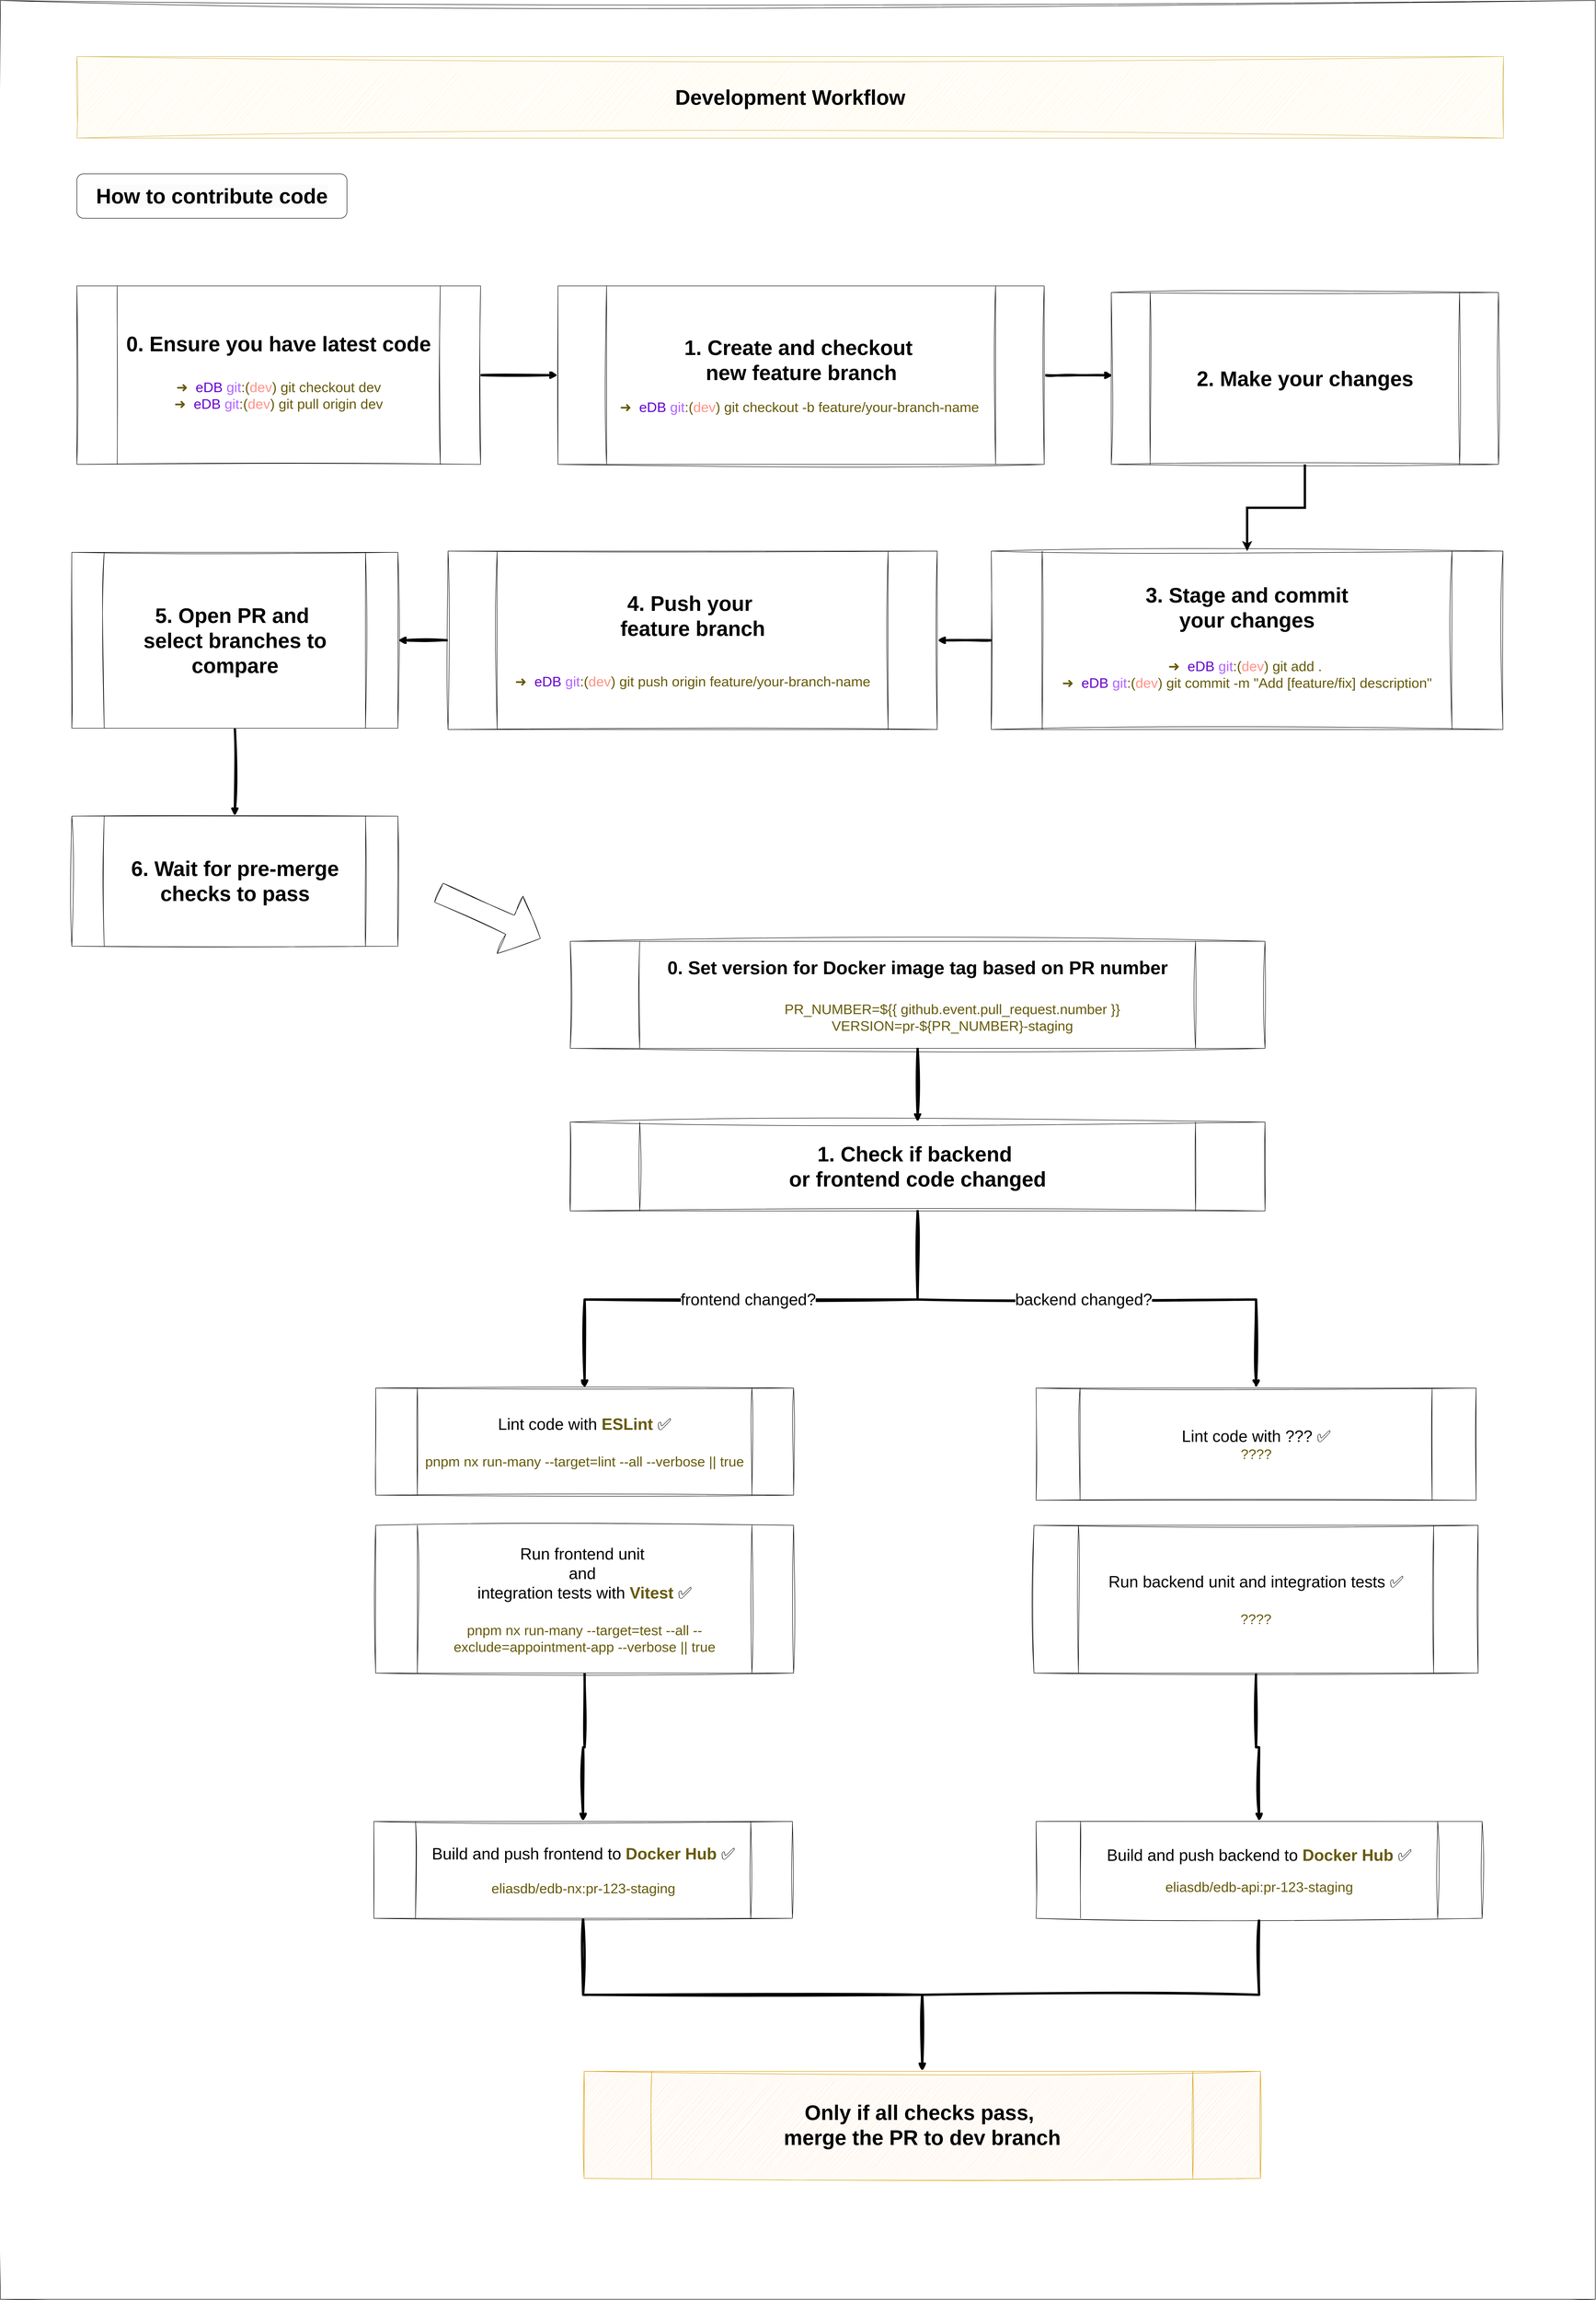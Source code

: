 <mxfile version="25.0.3">
  <diagram name="Page-1" id="6_QjY_REdsZe-zkdRxCY">
    <mxGraphModel dx="6210" dy="3925" grid="1" gridSize="10" guides="1" tooltips="1" connect="1" arrows="1" fold="1" page="1" pageScale="1" pageWidth="4000" pageHeight="20000" math="0" shadow="0">
      <root>
        <mxCell id="0" />
        <mxCell id="1" parent="0" />
        <mxCell id="OIM9myzrcSlwBP61n2ra-2" value="" style="rounded=0;whiteSpace=wrap;html=1;movable=1;resizable=1;rotatable=1;deletable=1;editable=1;locked=0;connectable=1;sketch=1;curveFitting=1;jiggle=2;" parent="1" vertex="1">
          <mxGeometry x="290" y="210" width="3443" height="4960" as="geometry" />
        </mxCell>
        <mxCell id="OIM9myzrcSlwBP61n2ra-3" style="edgeStyle=orthogonalEdgeStyle;rounded=0;orthogonalLoop=1;jettySize=auto;html=1;exitX=0.5;exitY=1;exitDx=0;exitDy=0;entryX=0.5;entryY=0;entryDx=0;entryDy=0;strokeWidth=5;sketch=1;curveFitting=1;jiggle=2;" parent="1" source="OIM9myzrcSlwBP61n2ra-5" target="OIM9myzrcSlwBP61n2ra-6" edge="1">
          <mxGeometry relative="1" as="geometry" />
        </mxCell>
        <mxCell id="OIM9myzrcSlwBP61n2ra-4" style="edgeStyle=orthogonalEdgeStyle;rounded=0;orthogonalLoop=1;jettySize=auto;html=1;exitX=0.5;exitY=1;exitDx=0;exitDy=0;entryX=0.5;entryY=0;entryDx=0;entryDy=0;strokeWidth=5;sketch=1;curveFitting=1;jiggle=2;" parent="1" source="OIM9myzrcSlwBP61n2ra-5" target="OIM9myzrcSlwBP61n2ra-30" edge="1">
          <mxGeometry relative="1" as="geometry" />
        </mxCell>
        <mxCell id="OIM9myzrcSlwBP61n2ra-5" value="&lt;font style=&quot;font-size: 45px;&quot;&gt;&lt;b&gt;1. Check if backend&amp;nbsp;&lt;/b&gt;&lt;/font&gt;&lt;div&gt;&lt;font style=&quot;font-size: 45px;&quot;&gt;&lt;b&gt;or frontend&amp;nbsp;&lt;/b&gt;&lt;/font&gt;&lt;b style=&quot;background-color: initial; font-size: 45px;&quot;&gt;code&lt;/b&gt;&lt;b style=&quot;font-size: 45px; background-color: initial;&quot;&gt;&amp;nbsp;changed&lt;/b&gt;&lt;/div&gt;" style="shape=process;whiteSpace=wrap;html=1;backgroundOutline=1;sketch=1;curveFitting=1;jiggle=2;" parent="1" vertex="1">
          <mxGeometry x="1520" y="2630" width="1500" height="191.75" as="geometry" />
        </mxCell>
        <mxCell id="OIM9myzrcSlwBP61n2ra-6" value="&lt;font style=&quot;font-size: 35px;&quot;&gt;Lint code with &lt;font color=&quot;#665a0a&quot;&gt;&lt;b&gt;ESLint&lt;/b&gt;&lt;/font&gt;&amp;nbsp;&lt;/font&gt;&lt;font style=&quot;font-size: 35px;&quot;&gt;✅&lt;/font&gt;&lt;div&gt;&lt;span style=&quot;font-size: 35px;&quot;&gt;&lt;br&gt;&lt;/span&gt;&lt;div&gt;&lt;font color=&quot;#665a0a&quot; style=&quot;font-size: 30px;&quot;&gt;pnpm nx run-many --target=lint --all --verbose || true&lt;/font&gt;&lt;/div&gt;&lt;/div&gt;" style="shape=process;whiteSpace=wrap;html=1;backgroundOutline=1;sketch=1;curveFitting=1;jiggle=2;" parent="1" vertex="1">
          <mxGeometry x="1100" y="3204" width="902.22" height="231" as="geometry" />
        </mxCell>
        <mxCell id="OIM9myzrcSlwBP61n2ra-7" style="edgeStyle=orthogonalEdgeStyle;rounded=0;orthogonalLoop=1;jettySize=auto;html=1;exitX=0.5;exitY=1;exitDx=0;exitDy=0;entryX=0.5;entryY=0;entryDx=0;entryDy=0;strokeWidth=5;sketch=1;curveFitting=1;jiggle=2;" parent="1" source="OIM9myzrcSlwBP61n2ra-8" target="OIM9myzrcSlwBP61n2ra-11" edge="1">
          <mxGeometry relative="1" as="geometry" />
        </mxCell>
        <mxCell id="OIM9myzrcSlwBP61n2ra-8" value="&lt;font style=&quot;font-size: 35px;&quot;&gt;Run frontend unit&amp;nbsp;&lt;/font&gt;&lt;div&gt;&lt;font style=&quot;font-size: 35px;&quot;&gt;and&amp;nbsp;&lt;/font&gt;&lt;/div&gt;&lt;div&gt;&lt;font style=&quot;font-size: 35px;&quot;&gt;integration tests with &lt;b&gt;&lt;font color=&quot;#665a0a&quot;&gt;Vitest&lt;/font&gt;&lt;/b&gt;&amp;nbsp;&lt;/font&gt;&lt;font style=&quot;font-size: 35px;&quot;&gt;✅&lt;/font&gt;&lt;div&gt;&lt;span style=&quot;font-size: 35px;&quot;&gt;&lt;br&gt;&lt;/span&gt;&lt;div&gt;&lt;font color=&quot;#665a0a&quot; style=&quot;font-size: 30px;&quot;&gt;pnpm nx run-many --target=test --all --exclude=appointment-app --verbose || true&lt;/font&gt;&lt;/div&gt;&lt;/div&gt;&lt;/div&gt;" style="shape=process;whiteSpace=wrap;html=1;backgroundOutline=1;sketch=1;curveFitting=1;jiggle=2;" parent="1" vertex="1">
          <mxGeometry x="1100" y="3500" width="902.22" height="319" as="geometry" />
        </mxCell>
        <mxCell id="OIM9myzrcSlwBP61n2ra-9" value="&lt;span style=&quot;font-size: 45px;&quot;&gt;&lt;b&gt;Development Workflow&lt;/b&gt;&lt;/span&gt;" style="rounded=0;whiteSpace=wrap;html=1;sketch=1;curveFitting=1;jiggle=2;fillColor=#fff2cc;strokeColor=#d6b656;" parent="1" vertex="1">
          <mxGeometry x="455" y="331" width="3080" height="176" as="geometry" />
        </mxCell>
        <mxCell id="OIM9myzrcSlwBP61n2ra-10" style="edgeStyle=orthogonalEdgeStyle;rounded=0;orthogonalLoop=1;jettySize=auto;html=1;exitX=0.5;exitY=1;exitDx=0;exitDy=0;entryX=0.5;entryY=0;entryDx=0;entryDy=0;strokeWidth=5;sketch=1;curveFitting=1;jiggle=2;" parent="1" source="OIM9myzrcSlwBP61n2ra-11" target="OIM9myzrcSlwBP61n2ra-23" edge="1">
          <mxGeometry relative="1" as="geometry">
            <mxPoint x="2289.74" y="4579" as="targetPoint" />
            <Array as="points">
              <mxPoint x="1552.74" y="4513" />
              <mxPoint x="2278.74" y="4513" />
            </Array>
          </mxGeometry>
        </mxCell>
        <mxCell id="OIM9myzrcSlwBP61n2ra-11" value="&lt;font style=&quot;font-size: 35px;&quot;&gt;&lt;font style=&quot;&quot;&gt;Build and push frontend to &lt;font color=&quot;#665a0a&quot;&gt;&lt;b&gt;Docker Hub&lt;/b&gt;&lt;/font&gt;&amp;nbsp;&lt;/font&gt;✅&lt;/font&gt;&lt;div&gt;&lt;font color=&quot;#665a0a&quot; style=&quot;font-size: 30px;&quot;&gt;&lt;br&gt;&lt;/font&gt;&lt;/div&gt;&lt;div&gt;&lt;font color=&quot;#665a0a&quot;&gt;&lt;span style=&quot;font-size: 30px;&quot;&gt;eliasdb/edb-nx:&lt;/span&gt;&lt;/font&gt;&lt;span style=&quot;background-color: initial; font-size: 30px;&quot;&gt;&lt;font color=&quot;#665a0a&quot;&gt;pr-123-staging&lt;/font&gt;&lt;/span&gt;&lt;/div&gt;" style="shape=process;whiteSpace=wrap;html=1;backgroundOutline=1;sketch=1;curveFitting=1;jiggle=2;" parent="1" vertex="1">
          <mxGeometry x="1096" y="4139" width="903.72" height="209" as="geometry" />
        </mxCell>
        <mxCell id="OIM9myzrcSlwBP61n2ra-12" style="edgeStyle=orthogonalEdgeStyle;rounded=0;orthogonalLoop=1;jettySize=auto;html=1;exitX=1;exitY=0.5;exitDx=0;exitDy=0;strokeWidth=5;sketch=1;curveFitting=1;jiggle=2;entryX=0.004;entryY=0.482;entryDx=0;entryDy=0;entryPerimeter=0;" parent="1" source="OIM9myzrcSlwBP61n2ra-13" target="OIM9myzrcSlwBP61n2ra-15" edge="1">
          <mxGeometry relative="1" as="geometry">
            <mxPoint x="2686" y="1018" as="targetPoint" />
          </mxGeometry>
        </mxCell>
        <mxCell id="OIM9myzrcSlwBP61n2ra-13" value="&lt;b style=&quot;line-height: 240%;&quot;&gt;&lt;font style=&quot;line-height: 120%; font-size: 45px;&quot;&gt;1. Create and checkout&amp;nbsp;&lt;/font&gt;&lt;/b&gt;&lt;div&gt;&lt;b style=&quot;line-height: 240%;&quot;&gt;&lt;font style=&quot;line-height: 120%; font-size: 45px;&quot;&gt;new feature branch&lt;/font&gt;&lt;/b&gt;&lt;div style=&quot;line-height: 240%;&quot;&gt;&lt;div&gt;&lt;font&gt;&lt;br&gt;&lt;div style=&quot;line-height: 120%;&quot;&gt;&lt;span style=&quot;background-color: initial; font-size: 30px; line-height: 120%;&quot;&gt;&lt;font color=&quot;#665a0a&quot;&gt;➜&amp;nbsp;&amp;nbsp;&lt;/font&gt;&lt;font color=&quot;#6600cc&quot;&gt;eDB&lt;/font&gt;&lt;font color=&quot;#665a0a&quot;&gt;&amp;nbsp;&lt;/font&gt;&lt;font color=&quot;#b266ff&quot;&gt;git&lt;/font&gt;&lt;font color=&quot;#665a0a&quot;&gt;:(&lt;/font&gt;&lt;font color=&quot;#ff9387&quot;&gt;dev&lt;/font&gt;&lt;font color=&quot;#665a0a&quot;&gt;)&amp;nbsp;&lt;/font&gt;&lt;/span&gt;&lt;span style=&quot;background-color: initial; font-size: 30px; line-height: 120%;&quot;&gt;&lt;font color=&quot;#665a0a&quot;&gt;git checkout -b feature/your-branch-name&amp;nbsp;&lt;/font&gt;&lt;/span&gt;&lt;/div&gt;&lt;/font&gt;&lt;/div&gt;&lt;/div&gt;&lt;/div&gt;" style="shape=process;whiteSpace=wrap;html=1;backgroundOutline=1;sketch=1;curveFitting=1;jiggle=2;" parent="1" vertex="1">
          <mxGeometry x="1493.53" y="826" width="1049.75" height="385" as="geometry" />
        </mxCell>
        <mxCell id="OIM9myzrcSlwBP61n2ra-14" style="edgeStyle=orthogonalEdgeStyle;rounded=0;orthogonalLoop=1;jettySize=auto;html=1;exitX=0.5;exitY=1;exitDx=0;exitDy=0;strokeWidth=5;" parent="1" source="OIM9myzrcSlwBP61n2ra-15" target="OIM9myzrcSlwBP61n2ra-17" edge="1">
          <mxGeometry relative="1" as="geometry" />
        </mxCell>
        <mxCell id="OIM9myzrcSlwBP61n2ra-15" value="&lt;font style=&quot;font-size: 45px;&quot;&gt;&lt;div style=&quot;&quot;&gt;&lt;b&gt;2. Make your changes&lt;/b&gt;&lt;/div&gt;&lt;/font&gt;" style="shape=process;whiteSpace=wrap;html=1;backgroundOutline=1;sketch=1;curveFitting=1;jiggle=2;" parent="1" vertex="1">
          <mxGeometry x="2688" y="840" width="836" height="371" as="geometry" />
        </mxCell>
        <mxCell id="OIM9myzrcSlwBP61n2ra-16" style="edgeStyle=orthogonalEdgeStyle;rounded=0;orthogonalLoop=1;jettySize=auto;html=1;exitX=0;exitY=0.5;exitDx=0;exitDy=0;entryX=1;entryY=0.5;entryDx=0;entryDy=0;strokeWidth=5;sketch=1;curveFitting=1;jiggle=2;" parent="1" source="OIM9myzrcSlwBP61n2ra-17" target="OIM9myzrcSlwBP61n2ra-19" edge="1">
          <mxGeometry relative="1" as="geometry" />
        </mxCell>
        <mxCell id="OIM9myzrcSlwBP61n2ra-17" value="&lt;font style=&quot;&quot;&gt;&lt;div style=&quot;&quot;&gt;&lt;span style=&quot;font-size: 45px;&quot;&gt;&lt;b&gt;3. Stage and commit&lt;/b&gt;&lt;/span&gt;&lt;/div&gt;&lt;div style=&quot;&quot;&gt;&lt;span style=&quot;font-size: 45px;&quot;&gt;&lt;b&gt;your changes&lt;/b&gt;&lt;/span&gt;&lt;/div&gt;&lt;div style=&quot;&quot;&gt;&lt;span style=&quot;font-size: 45px;&quot;&gt;&lt;b&gt;&lt;br&gt;&lt;/b&gt;&lt;/span&gt;&lt;/div&gt;&lt;div style=&quot;&quot;&gt;&lt;span style=&quot;background-color: initial; font-size: 30px;&quot;&gt;&lt;font color=&quot;#665a0a&quot;&gt;➜&amp;nbsp;&amp;nbsp;&lt;/font&gt;&lt;font color=&quot;#6600cc&quot;&gt;eDB&lt;/font&gt;&lt;font color=&quot;#665a0a&quot;&gt;&amp;nbsp;&lt;/font&gt;&lt;font color=&quot;#b266ff&quot;&gt;git&lt;/font&gt;&lt;font color=&quot;#665a0a&quot;&gt;:(&lt;/font&gt;&lt;font color=&quot;#ff9387&quot;&gt;dev&lt;/font&gt;&lt;font color=&quot;#665a0a&quot;&gt;)&amp;nbsp;&lt;/font&gt;&lt;/span&gt;&lt;span style=&quot;background-color: initial;&quot;&gt;&lt;font style=&quot;&quot; color=&quot;#665a0a&quot;&gt;&lt;span style=&quot;font-size: 30px;&quot;&gt;git add .&amp;nbsp;&lt;/span&gt;&lt;/font&gt;&lt;/span&gt;&lt;b style=&quot;&quot;&gt;&lt;font style=&quot;font-size: 30px;&quot;&gt;&lt;/font&gt;&lt;/b&gt;&lt;/div&gt;&lt;div style=&quot;&quot;&gt;&lt;div style=&quot;&quot;&gt;&lt;span style=&quot;background-color: initial; font-size: 30px;&quot;&gt;&lt;font color=&quot;#665a0a&quot;&gt;➜&amp;nbsp;&amp;nbsp;&lt;/font&gt;&lt;font color=&quot;#6600cc&quot;&gt;eDB&lt;/font&gt;&lt;font color=&quot;#665a0a&quot;&gt;&amp;nbsp;&lt;/font&gt;&lt;font color=&quot;#b266ff&quot;&gt;git&lt;/font&gt;&lt;font color=&quot;#665a0a&quot;&gt;:(&lt;/font&gt;&lt;font color=&quot;#ff9387&quot;&gt;dev&lt;/font&gt;&lt;font color=&quot;#665a0a&quot;&gt;)&amp;nbsp;&lt;/font&gt;&lt;/span&gt;&lt;span style=&quot;background-color: initial; font-size: 30px;&quot;&gt;&lt;font color=&quot;#665a0a&quot;&gt;git commit -m &quot;Add [feature/fix] description&quot;&lt;/font&gt;&lt;/span&gt;&lt;/div&gt;&lt;/div&gt;&lt;div style=&quot;&quot;&gt;&lt;b style=&quot;&quot;&gt;&lt;div style=&quot;&quot;&gt;&lt;br&gt;&lt;/div&gt;&lt;/b&gt;&lt;/div&gt;&lt;/font&gt;" style="shape=process;whiteSpace=wrap;html=1;backgroundOutline=1;sketch=1;curveFitting=1;jiggle=2;" parent="1" vertex="1">
          <mxGeometry x="2428.97" y="1398" width="1104.67" height="385" as="geometry" />
        </mxCell>
        <mxCell id="OIM9myzrcSlwBP61n2ra-18" style="edgeStyle=orthogonalEdgeStyle;rounded=0;orthogonalLoop=1;jettySize=auto;html=1;exitX=0;exitY=0.5;exitDx=0;exitDy=0;entryX=1;entryY=0.5;entryDx=0;entryDy=0;strokeWidth=5;sketch=1;curveFitting=1;jiggle=2;" parent="1" source="OIM9myzrcSlwBP61n2ra-19" target="OIM9myzrcSlwBP61n2ra-21" edge="1">
          <mxGeometry relative="1" as="geometry" />
        </mxCell>
        <mxCell id="OIM9myzrcSlwBP61n2ra-19" value="&lt;font style=&quot;&quot;&gt;&lt;div style=&quot;&quot;&gt;&lt;span style=&quot;font-size: 45px;&quot;&gt;&lt;b&gt;4. Push your&amp;nbsp;&lt;/b&gt;&lt;/span&gt;&lt;/div&gt;&lt;div style=&quot;&quot;&gt;&lt;span style=&quot;font-size: 45px;&quot;&gt;&lt;b&gt;feature branch&lt;/b&gt;&lt;/span&gt;&lt;/div&gt;&lt;div style=&quot;&quot;&gt;&lt;span style=&quot;font-size: 45px;&quot;&gt;&lt;b&gt;&lt;br&gt;&lt;/b&gt;&lt;/span&gt;&lt;/div&gt;&lt;div style=&quot;&quot;&gt;&lt;br&gt;&lt;/div&gt;&lt;div style=&quot;&quot;&gt;&lt;div style=&quot;&quot;&gt;&lt;span style=&quot;font-weight: 400; background-color: initial; font-size: 30px;&quot;&gt;&lt;font color=&quot;#665a0a&quot;&gt;➜&amp;nbsp;&amp;nbsp;&lt;/font&gt;&lt;font color=&quot;#6600cc&quot;&gt;eDB&lt;/font&gt;&lt;font color=&quot;#665a0a&quot;&gt;&amp;nbsp;&lt;/font&gt;&lt;font color=&quot;#b266ff&quot;&gt;git&lt;/font&gt;&lt;font color=&quot;#665a0a&quot;&gt;:(&lt;/font&gt;&lt;font color=&quot;#ff9387&quot;&gt;dev&lt;/font&gt;&lt;font color=&quot;#665a0a&quot;&gt;)&amp;nbsp;&lt;/font&gt;&lt;/span&gt;&lt;span style=&quot;background-color: initial;&quot;&gt;&lt;font color=&quot;#665a0a&quot; style=&quot;font-size: 30px;&quot;&gt;git push origin feature/your-branch-name&lt;/font&gt;&lt;/span&gt;&lt;/div&gt;&lt;b style=&quot;&quot;&gt;&lt;div style=&quot;font-size: 45px;&quot;&gt;&lt;div style=&quot;font-size: 12px; font-weight: 400;&quot;&gt;&lt;/div&gt;&lt;/div&gt;&lt;/b&gt;&lt;/div&gt;&lt;/font&gt;" style="shape=process;whiteSpace=wrap;html=1;backgroundOutline=1;sketch=1;curveFitting=1;jiggle=2;" parent="1" vertex="1">
          <mxGeometry x="1256.28" y="1398" width="1056" height="385" as="geometry" />
        </mxCell>
        <mxCell id="OIM9myzrcSlwBP61n2ra-20" style="edgeStyle=orthogonalEdgeStyle;rounded=0;orthogonalLoop=1;jettySize=auto;html=1;exitX=0.5;exitY=1;exitDx=0;exitDy=0;strokeWidth=5;sketch=1;curveFitting=1;jiggle=2;" parent="1" source="OIM9myzrcSlwBP61n2ra-21" target="OIM9myzrcSlwBP61n2ra-22" edge="1">
          <mxGeometry relative="1" as="geometry" />
        </mxCell>
        <mxCell id="OIM9myzrcSlwBP61n2ra-21" value="&lt;font style=&quot;&quot;&gt;&lt;div style=&quot;&quot;&gt;&lt;span style=&quot;font-size: 45px;&quot;&gt;&lt;b&gt;5. Open PR and&amp;nbsp;&lt;/b&gt;&lt;/span&gt;&lt;/div&gt;&lt;div style=&quot;&quot;&gt;&lt;span style=&quot;font-size: 45px;&quot;&gt;&lt;b&gt;select branches to compare&lt;/b&gt;&lt;/span&gt;&lt;/div&gt;&lt;/font&gt;" style="shape=process;whiteSpace=wrap;html=1;backgroundOutline=1;sketch=1;curveFitting=1;jiggle=2;" parent="1" vertex="1">
          <mxGeometry x="444" y="1400.75" width="704" height="379.5" as="geometry" />
        </mxCell>
        <mxCell id="OIM9myzrcSlwBP61n2ra-22" value="&lt;font style=&quot;&quot;&gt;&lt;div style=&quot;&quot;&gt;&lt;span style=&quot;font-size: 45px;&quot;&gt;&lt;b&gt;6. Wait for pre-merge checks&amp;nbsp;&lt;/b&gt;&lt;/span&gt;&lt;b style=&quot;font-size: 45px; background-color: initial;&quot;&gt;to pass&lt;/b&gt;&lt;/div&gt;&lt;/font&gt;" style="shape=process;whiteSpace=wrap;html=1;backgroundOutline=1;sketch=1;curveFitting=1;jiggle=2;" parent="1" vertex="1">
          <mxGeometry x="444" y="1970" width="704" height="280.5" as="geometry" />
        </mxCell>
        <mxCell id="OIM9myzrcSlwBP61n2ra-23" value="&lt;font style=&quot;&quot;&gt;&lt;div style=&quot;&quot;&gt;&lt;span style=&quot;font-size: 45px;&quot;&gt;&lt;b&gt;Only if all checks pass,&amp;nbsp;&lt;/b&gt;&lt;/span&gt;&lt;/div&gt;&lt;div style=&quot;&quot;&gt;&lt;span style=&quot;font-size: 45px;&quot;&gt;&lt;b&gt;m&lt;/b&gt;&lt;/span&gt;&lt;b style=&quot;background-color: initial; font-size: 45px;&quot;&gt;erge the PR to dev branch&lt;/b&gt;&lt;/div&gt;&lt;/font&gt;" style="shape=process;whiteSpace=wrap;html=1;backgroundOutline=1;sketch=1;curveFitting=1;jiggle=2;fillColor=#ffe6cc;strokeColor=#d79b00;" parent="1" vertex="1">
          <mxGeometry x="1550" y="4678" width="1460" height="231" as="geometry" />
        </mxCell>
        <mxCell id="OIM9myzrcSlwBP61n2ra-24" style="edgeStyle=orthogonalEdgeStyle;rounded=0;orthogonalLoop=1;jettySize=auto;html=1;exitX=0.5;exitY=1;exitDx=0;exitDy=0;strokeWidth=5;sketch=1;curveFitting=1;jiggle=2;" parent="1" source="OIM9myzrcSlwBP61n2ra-25" target="OIM9myzrcSlwBP61n2ra-23" edge="1">
          <mxGeometry relative="1" as="geometry" />
        </mxCell>
        <mxCell id="OIM9myzrcSlwBP61n2ra-25" value="&lt;font style=&quot;font-size: 35px;&quot;&gt;Build and push backend to &lt;font color=&quot;#665a0a&quot;&gt;&lt;b&gt;Docker Hub&lt;/b&gt;&lt;/font&gt;&amp;nbsp;&lt;/font&gt;&lt;span style=&quot;font-size: 35px;&quot;&gt;✅&lt;/span&gt;&lt;div&gt;&lt;span style=&quot;font-size: 25px;&quot;&gt;&lt;br&gt;&lt;/span&gt;&lt;/div&gt;&lt;div&gt;&lt;font color=&quot;#665a0a&quot;&gt;&lt;span style=&quot;font-size: 30px;&quot;&gt;eliasdb/edb-api:pr-123-staging&lt;/span&gt;&lt;/font&gt;&lt;/div&gt;" style="shape=process;whiteSpace=wrap;html=1;backgroundOutline=1;sketch=1;curveFitting=1;jiggle=2;" parent="1" vertex="1">
          <mxGeometry x="2525.71" y="4139" width="963.03" height="209" as="geometry" />
        </mxCell>
        <mxCell id="OIM9myzrcSlwBP61n2ra-26" value="&lt;span style=&quot;font-size: 35px;&quot;&gt;backend changed?&lt;/span&gt;" style="edgeLabel;html=1;align=center;verticalAlign=middle;resizable=0;points=[];" parent="1" vertex="1" connectable="0">
          <mxGeometry x="2646.219" y="3006.0" as="geometry">
            <mxPoint x="-18" y="6" as="offset" />
          </mxGeometry>
        </mxCell>
        <mxCell id="OIM9myzrcSlwBP61n2ra-27" style="edgeStyle=orthogonalEdgeStyle;rounded=0;orthogonalLoop=1;jettySize=auto;html=1;exitX=1;exitY=0.5;exitDx=0;exitDy=0;entryX=0;entryY=0.5;entryDx=0;entryDy=0;strokeWidth=5;sketch=1;curveFitting=1;jiggle=2;" parent="1" source="OIM9myzrcSlwBP61n2ra-28" target="OIM9myzrcSlwBP61n2ra-13" edge="1">
          <mxGeometry relative="1" as="geometry" />
        </mxCell>
        <mxCell id="OIM9myzrcSlwBP61n2ra-28" value="&lt;font style=&quot;font-size: 45px;&quot;&gt;&lt;font style=&quot;&quot;&gt;&lt;b style=&quot;&quot;&gt;0. Ensure you have&lt;/b&gt;&lt;/font&gt;&lt;font style=&quot;background-color: initial;&quot;&gt;&lt;b&gt;&amp;nbsp;latest cod&lt;/b&gt;&lt;/font&gt;&lt;b style=&quot;background-color: initial;&quot;&gt;e&lt;/b&gt;&lt;/font&gt;&lt;div&gt;&lt;span style=&quot;font-size: 40px;&quot;&gt;&lt;b&gt;&lt;br&gt;&lt;/b&gt;&lt;/span&gt;&lt;div&gt;&lt;font&gt;&lt;div&gt;&lt;div&gt;&lt;span style=&quot;background-color: initial; font-size: 30px;&quot;&gt;&lt;font color=&quot;#665a0a&quot;&gt;➜&amp;nbsp; &lt;/font&gt;&lt;font color=&quot;#6600cc&quot;&gt;eDB&lt;/font&gt;&lt;font color=&quot;#665a0a&quot;&gt; &lt;/font&gt;&lt;font color=&quot;#b266ff&quot;&gt;git&lt;/font&gt;&lt;font color=&quot;#665a0a&quot;&gt;:(&lt;/font&gt;&lt;font color=&quot;#ff9387&quot;&gt;dev&lt;/font&gt;&lt;font color=&quot;#665a0a&quot;&gt;)&amp;nbsp;&lt;/font&gt;&lt;/span&gt;&lt;font color=&quot;#665a0a&quot; style=&quot;font-size: 30px;&quot;&gt;git checkout dev&lt;/font&gt;&lt;/div&gt;&lt;div&gt;&lt;font style=&quot;background-color: initial; font-size: 30px;&quot; color=&quot;#665a0a&quot;&gt;➜&amp;nbsp; &lt;/font&gt;&lt;font color=&quot;#6600cc&quot; style=&quot;background-color: initial; font-size: 30px;&quot;&gt;eDB&lt;/font&gt;&lt;font style=&quot;background-color: initial; font-size: 30px;&quot; color=&quot;#665a0a&quot;&gt;&amp;nbsp;&lt;/font&gt;&lt;font color=&quot;#b266ff&quot; style=&quot;background-color: initial; font-size: 30px;&quot;&gt;git&lt;/font&gt;&lt;font color=&quot;#665a0a&quot; style=&quot;background-color: initial; font-size: 30px;&quot;&gt;:(&lt;/font&gt;&lt;font color=&quot;#ff9387&quot; style=&quot;background-color: initial; font-size: 30px;&quot;&gt;dev&lt;/font&gt;&lt;font style=&quot;background-color: initial; font-size: 30px;&quot; color=&quot;#665a0a&quot;&gt;)&lt;/font&gt;&lt;font color=&quot;#665a0a&quot; style=&quot;font-size: 30px;&quot;&gt;&amp;nbsp;git pull origin dev&lt;/font&gt;&lt;/div&gt;&lt;div&gt;&lt;br&gt;&lt;/div&gt;&lt;/div&gt;&lt;/font&gt;&lt;/div&gt;&lt;/div&gt;" style="shape=process;whiteSpace=wrap;html=1;backgroundOutline=1;sketch=1;curveFitting=1;jiggle=2;" parent="1" vertex="1">
          <mxGeometry x="455" y="826" width="871.6" height="385" as="geometry" />
        </mxCell>
        <mxCell id="OIM9myzrcSlwBP61n2ra-30" value="&lt;font style=&quot;font-size: 35px;&quot;&gt;Lint code with ???&amp;nbsp;&lt;/font&gt;&lt;span style=&quot;font-size: 35px;&quot;&gt;✅&lt;/span&gt;&lt;div&gt;&lt;div&gt;&lt;font color=&quot;#665a0a&quot; style=&quot;font-size: 30px;&quot;&gt;????&lt;/font&gt;&lt;/div&gt;&lt;/div&gt;" style="shape=process;whiteSpace=wrap;html=1;backgroundOutline=1;sketch=1;curveFitting=1;jiggle=2;" parent="1" vertex="1">
          <mxGeometry x="2525.71" y="3204" width="950.01" height="242" as="geometry" />
        </mxCell>
        <mxCell id="OIM9myzrcSlwBP61n2ra-31" style="edgeStyle=orthogonalEdgeStyle;rounded=0;orthogonalLoop=1;jettySize=auto;html=1;exitX=0.5;exitY=1;exitDx=0;exitDy=0;entryX=0.5;entryY=0;entryDx=0;entryDy=0;strokeWidth=5;sketch=1;curveFitting=1;jiggle=2;" parent="1" source="OIM9myzrcSlwBP61n2ra-32" target="OIM9myzrcSlwBP61n2ra-25" edge="1">
          <mxGeometry relative="1" as="geometry">
            <mxPoint x="3006.407" y="4106" as="targetPoint" />
          </mxGeometry>
        </mxCell>
        <mxCell id="OIM9myzrcSlwBP61n2ra-32" value="&lt;font style=&quot;font-size: 35px;&quot;&gt;Run backend unit and integration tests&amp;nbsp;&lt;/font&gt;&lt;span style=&quot;font-size: 35px;&quot;&gt;✅&lt;/span&gt;&lt;div&gt;&lt;span style=&quot;font-size: 35px;&quot;&gt;&lt;br&gt;&lt;/span&gt;&lt;div&gt;&lt;font color=&quot;#665a0a&quot; style=&quot;font-size: 30px;&quot;&gt;????&lt;/font&gt;&lt;/div&gt;&lt;/div&gt;" style="shape=process;whiteSpace=wrap;html=1;backgroundOutline=1;sketch=1;curveFitting=1;jiggle=2;" parent="1" vertex="1">
          <mxGeometry x="2521.22" y="3500" width="958.78" height="319" as="geometry" />
        </mxCell>
        <mxCell id="OIM9myzrcSlwBP61n2ra-33" value="&lt;meta charset=&quot;utf-8&quot;&gt;&lt;b style=&quot;forced-color-adjust: none; color: rgb(0, 0, 0); font-family: Helvetica; font-size: 45px; font-style: normal; font-variant-ligatures: normal; font-variant-caps: normal; letter-spacing: normal; orphans: 2; text-align: center; text-indent: 0px; text-transform: none; widows: 2; word-spacing: 0px; -webkit-text-stroke-width: 0px; white-space: normal; background-color: rgb(251, 251, 251); text-decoration-thickness: initial; text-decoration-style: initial; text-decoration-color: initial;&quot;&gt;How to contribute code&lt;/b&gt;" style="rounded=1;whiteSpace=wrap;html=1;" parent="1" vertex="1">
          <mxGeometry x="455" y="584" width="583" height="96" as="geometry" />
        </mxCell>
        <mxCell id="OIM9myzrcSlwBP61n2ra-34" value="" style="shape=flexArrow;endArrow=classic;html=1;rounded=0;width=45;endSize=23.575;endWidth=90;sketch=1;curveFitting=1;jiggle=2;" parent="1" edge="1">
          <mxGeometry width="50" height="50" relative="1" as="geometry">
            <mxPoint x="1236" y="2135" as="sourcePoint" />
            <mxPoint x="1456" y="2234" as="targetPoint" />
          </mxGeometry>
        </mxCell>
        <mxCell id="OIM9myzrcSlwBP61n2ra-35" value="&lt;span style=&quot;font-size: 35px;&quot;&gt;frontend changed?&lt;/span&gt;" style="edgeLabel;html=1;align=center;verticalAlign=middle;resizable=0;points=[];" parent="1" vertex="1" connectable="0">
          <mxGeometry x="1921.459" y="3006.0" as="geometry">
            <mxPoint x="-18" y="6" as="offset" />
          </mxGeometry>
        </mxCell>
        <mxCell id="kbl9tlLbMDHu7sl1b2Q7-2" style="edgeStyle=orthogonalEdgeStyle;rounded=0;orthogonalLoop=1;jettySize=auto;html=1;exitX=0.5;exitY=1;exitDx=0;exitDy=0;entryX=0.5;entryY=0;entryDx=0;entryDy=0;strokeWidth=5;sketch=1;curveFitting=1;jiggle=2;" edge="1" parent="1" source="kbl9tlLbMDHu7sl1b2Q7-1" target="OIM9myzrcSlwBP61n2ra-5">
          <mxGeometry relative="1" as="geometry" />
        </mxCell>
        <mxCell id="kbl9tlLbMDHu7sl1b2Q7-1" value="&lt;font style=&quot;font-size: 40px;&quot;&gt;&lt;b&gt;0. Set version for Docker image tag based on PR number&lt;/b&gt;&lt;/font&gt;&lt;div&gt;&lt;span style=&quot;font-size: 40px;&quot;&gt;&lt;b&gt;&lt;br&gt;&lt;/b&gt;&lt;/span&gt;&lt;div&gt;&lt;div&gt;&lt;font color=&quot;#665a0a&quot;&gt;&lt;span style=&quot;font-size: 30px;&quot;&gt;&amp;nbsp; &amp;nbsp; &amp;nbsp; &amp;nbsp; &amp;nbsp; &amp;nbsp; &amp;nbsp; &amp;nbsp; &amp;nbsp; PR_NUMBER=${{ github.event.pull_request.number }}&lt;/span&gt;&lt;/font&gt;&lt;/div&gt;&lt;div&gt;&lt;font color=&quot;#665a0a&quot;&gt;&lt;span style=&quot;font-size: 30px;&quot;&gt;&amp;nbsp; &amp;nbsp; &amp;nbsp; &amp;nbsp; &amp;nbsp; &amp;nbsp; &amp;nbsp; &amp;nbsp; &amp;nbsp; VERSION=pr-${PR_NUMBER}-staging&lt;/span&gt;&lt;/font&gt;&lt;/div&gt;&lt;/div&gt;&lt;/div&gt;" style="shape=process;whiteSpace=wrap;html=1;backgroundOutline=1;sketch=1;curveFitting=1;jiggle=2;" vertex="1" parent="1">
          <mxGeometry x="1520" y="2240" width="1500" height="231" as="geometry" />
        </mxCell>
      </root>
    </mxGraphModel>
  </diagram>
</mxfile>
